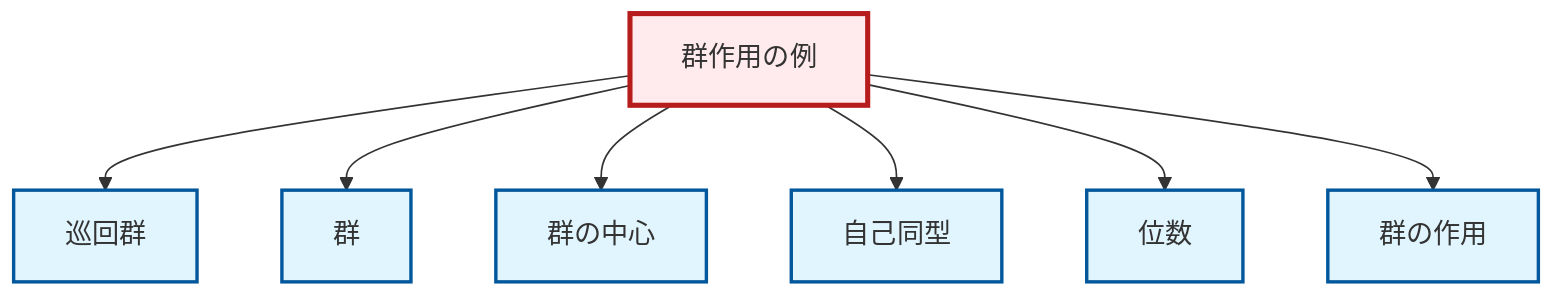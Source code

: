 graph TD
    classDef definition fill:#e1f5fe,stroke:#01579b,stroke-width:2px
    classDef theorem fill:#f3e5f5,stroke:#4a148c,stroke-width:2px
    classDef axiom fill:#fff3e0,stroke:#e65100,stroke-width:2px
    classDef example fill:#e8f5e9,stroke:#1b5e20,stroke-width:2px
    classDef current fill:#ffebee,stroke:#b71c1c,stroke-width:3px
    def-cyclic-group["巡回群"]:::definition
    ex-group-action-examples["群作用の例"]:::example
    def-group-action["群の作用"]:::definition
    def-automorphism["自己同型"]:::definition
    def-group["群"]:::definition
    def-center-of-group["群の中心"]:::definition
    def-order["位数"]:::definition
    ex-group-action-examples --> def-cyclic-group
    ex-group-action-examples --> def-group
    ex-group-action-examples --> def-center-of-group
    ex-group-action-examples --> def-automorphism
    ex-group-action-examples --> def-order
    ex-group-action-examples --> def-group-action
    class ex-group-action-examples current